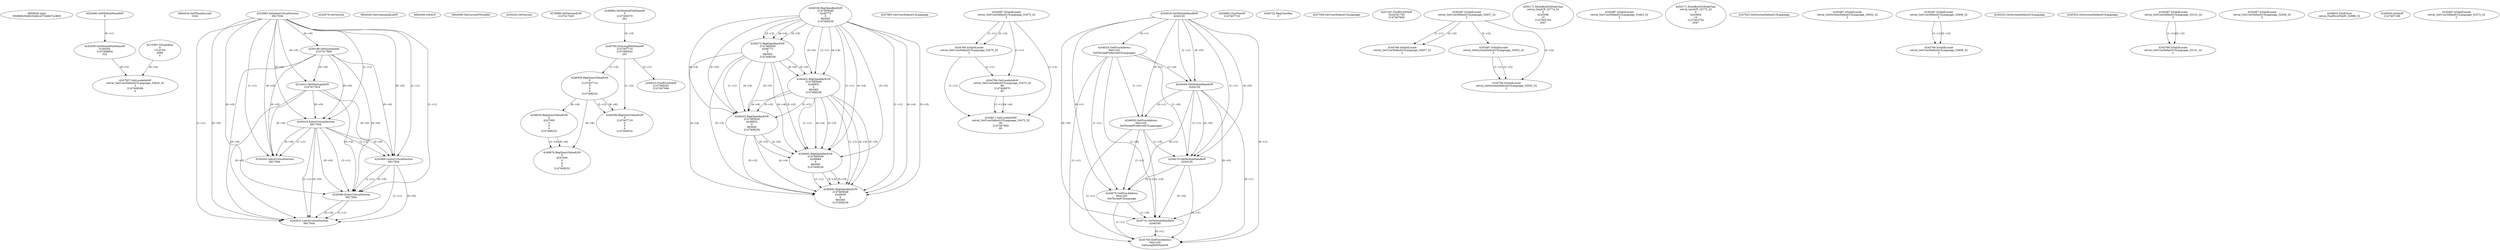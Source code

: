 // Global SCDG with merge call
digraph {
	0 [label="6850628.main
0008fdfc59d62544fccd754b827a3800"]
	1 [label="4254480.GetModuleHandleW
0"]
	2 [label="6844434.SetThreadLocale
1024"]
	3 [label="4243965.InitializeCriticalSection
6917004"]
	4 [label="4243979.GetVersion
"]
	5 [label="4250188.GetSystemInfo
2147417660"]
	3 -> 5 [label="(0-->0)"]
	6 [label="6844540.GetCommandLineW
"]
	7 [label="4214413.GetStartupInfoW
2147417624"]
	3 -> 7 [label="(0-->0)"]
	5 -> 7 [label="(0-->0)"]
	8 [label="6844560.GetACP
"]
	9 [label="6844580.GetCurrentThreadId
"]
	10 [label="4250204.GetVersion
"]
	11 [label="4276690.GetVersionExW
2147417420"]
	12 [label="4243306.GetModuleFileNameW
4194304
2147408904
522"]
	1 -> 12 [label="(0-->1)"]
	13 [label="4248064.GetModuleFileNameW
0
2147408370
261"]
	14 [label="4215383.VirtualAlloc
0
1310704
4096
4"]
	15 [label="4246338.RegOpenKeyExW
2147483649
4246772
0
983065
2147408236"]
	16 [label="4246372.RegOpenKeyExW
2147483650
4246772
0
983065
2147408236"]
	15 -> 16 [label="(2-->2)"]
	15 -> 16 [label="(4-->4)"]
	15 -> 16 [label="(5-->5)"]
	17 [label="4246402.RegOpenKeyExW
2147483649
4246832
0
983065
2147408236"]
	15 -> 17 [label="(1-->1)"]
	15 -> 17 [label="(4-->4)"]
	16 -> 17 [label="(4-->4)"]
	15 -> 17 [label="(5-->5)"]
	16 -> 17 [label="(5-->5)"]
	18 [label="4246432.RegOpenKeyExW
2147483650
4246832
0
983065
2147408236"]
	16 -> 18 [label="(1-->1)"]
	17 -> 18 [label="(2-->2)"]
	15 -> 18 [label="(4-->4)"]
	16 -> 18 [label="(4-->4)"]
	17 -> 18 [label="(4-->4)"]
	15 -> 18 [label="(5-->5)"]
	16 -> 18 [label="(5-->5)"]
	17 -> 18 [label="(5-->5)"]
	19 [label="4246462.RegOpenKeyExW
2147483649
4246884
0
983065
2147408236"]
	15 -> 19 [label="(1-->1)"]
	17 -> 19 [label="(1-->1)"]
	15 -> 19 [label="(4-->4)"]
	16 -> 19 [label="(4-->4)"]
	17 -> 19 [label="(4-->4)"]
	18 -> 19 [label="(4-->4)"]
	15 -> 19 [label="(5-->5)"]
	16 -> 19 [label="(5-->5)"]
	17 -> 19 [label="(5-->5)"]
	18 -> 19 [label="(5-->5)"]
	20 [label="4246492.RegOpenKeyExW
2147483649
4246936
0
983065
2147408236"]
	15 -> 20 [label="(1-->1)"]
	17 -> 20 [label="(1-->1)"]
	19 -> 20 [label="(1-->1)"]
	15 -> 20 [label="(4-->4)"]
	16 -> 20 [label="(4-->4)"]
	17 -> 20 [label="(4-->4)"]
	18 -> 20 [label="(4-->4)"]
	19 -> 20 [label="(4-->4)"]
	15 -> 20 [label="(5-->5)"]
	16 -> 20 [label="(5-->5)"]
	17 -> 20 [label="(5-->5)"]
	18 -> 20 [label="(5-->5)"]
	19 -> 20 [label="(5-->5)"]
	21 [label="4247883.GetUserDefaultUILanguage
"]
	22 [label="4245418.EnterCriticalSection
6917004"]
	3 -> 22 [label="(1-->1)"]
	3 -> 22 [label="(0-->0)"]
	5 -> 22 [label="(0-->0)"]
	7 -> 22 [label="(0-->0)"]
	23 [label="4245469.LeaveCriticalSection
6917004"]
	3 -> 23 [label="(1-->1)"]
	22 -> 23 [label="(1-->1)"]
	3 -> 23 [label="(0-->0)"]
	5 -> 23 [label="(0-->0)"]
	7 -> 23 [label="(0-->0)"]
	22 -> 23 [label="(0-->0)"]
	24 [label="4245487.IsValidLocale
retval_GetUserDefaultUILanguage_33475_32
2"]
	25 [label="4244766.IsValidLocale
retval_GetUserDefaultUILanguage_33475_32
2"]
	24 -> 25 [label="(1-->1)"]
	24 -> 25 [label="(2-->2)"]
	26 [label="4244794.GetLocaleInfoW
retval_GetUserDefaultUILanguage_33475_32
89
2147408070
85"]
	24 -> 26 [label="(1-->1)"]
	25 -> 26 [label="(1-->1)"]
	27 [label="4244811.GetLocaleInfoW
retval_GetUserDefaultUILanguage_33475_32
90
2147407900
85"]
	24 -> 27 [label="(1-->1)"]
	25 -> 27 [label="(1-->1)"]
	26 -> 27 [label="(1-->1)"]
	26 -> 27 [label="(4-->4)"]
	28 [label="4244018.GetModuleHandleW
4244120"]
	29 [label="4244024.GetProcAddress
9441320
GetThreadPreferredUILanguages"]
	28 -> 29 [label="(0-->1)"]
	30 [label="4244044.GetModuleHandleW
4244120"]
	28 -> 30 [label="(1-->1)"]
	28 -> 30 [label="(0-->0)"]
	29 -> 30 [label="(1-->0)"]
	31 [label="4244050.GetProcAddress
9441320
SetThreadPreferredUILanguages"]
	28 -> 31 [label="(0-->1)"]
	29 -> 31 [label="(1-->1)"]
	30 -> 31 [label="(0-->1)"]
	32 [label="4244070.GetModuleHandleW
4244120"]
	28 -> 32 [label="(1-->1)"]
	30 -> 32 [label="(1-->1)"]
	28 -> 32 [label="(0-->0)"]
	29 -> 32 [label="(1-->0)"]
	30 -> 32 [label="(0-->0)"]
	31 -> 32 [label="(1-->0)"]
	33 [label="4244076.GetProcAddress
9441320
GetThreadUILanguage"]
	28 -> 33 [label="(0-->1)"]
	29 -> 33 [label="(1-->1)"]
	30 -> 33 [label="(0-->1)"]
	31 -> 33 [label="(1-->1)"]
	32 -> 33 [label="(0-->1)"]
	34 [label="4245741.GetModuleHandleW
4246160"]
	28 -> 34 [label="(0-->0)"]
	29 -> 34 [label="(1-->0)"]
	30 -> 34 [label="(0-->0)"]
	31 -> 34 [label="(1-->0)"]
	32 -> 34 [label="(0-->0)"]
	33 -> 34 [label="(1-->0)"]
	35 [label="4245758.GetProcAddress
9441320
GetLongPathNameW"]
	28 -> 35 [label="(0-->1)"]
	29 -> 35 [label="(1-->1)"]
	30 -> 35 [label="(0-->1)"]
	31 -> 35 [label="(1-->1)"]
	32 -> 35 [label="(0-->1)"]
	33 -> 35 [label="(1-->1)"]
	34 -> 35 [label="(0-->1)"]
	36 [label="4245785.GetLongPathNameW
2147407710
2147406542
261"]
	13 -> 36 [label="(3-->3)"]
	37 [label="4245683.CharNextW
2147407716"]
	38 [label="4246556.RegQueryValueExW
0
2147407710
0
0
0
2147408232"]
	36 -> 38 [label="(1-->2)"]
	39 [label="4246635.RegQueryValueExW
0
4247000
0
0
0
2147408232"]
	38 -> 39 [label="(6-->6)"]
	40 [label="4246676.RegQueryValueExW
0
4247000
0
0
0
2147408232"]
	39 -> 40 [label="(2-->2)"]
	38 -> 40 [label="(6-->6)"]
	39 -> 40 [label="(6-->6)"]
	41 [label="4246722.RegCloseKey
0"]
	42 [label="4245454.LeaveCriticalSection
6917004"]
	3 -> 42 [label="(1-->1)"]
	22 -> 42 [label="(1-->1)"]
	3 -> 42 [label="(0-->0)"]
	5 -> 42 [label="(0-->0)"]
	7 -> 42 [label="(0-->0)"]
	22 -> 42 [label="(0-->0)"]
	43 [label="4247558.GetUserDefaultUILanguage
"]
	44 [label="4247567.GetLocaleInfoW
retval_GetUserDefaultUILanguage_33620_32
3
2147408268
4"]
	12 -> 44 [label="(0-->2)"]
	14 -> 44 [label="(4-->4)"]
	45 [label="4247247.FindFirstFileW
3224341740
2147407640"]
	46 [label="4245487.IsValidLocale
retval_GetUserDefaultUILanguage_32857_32
2"]
	47 [label="4250171.MultiByteToWideChar
retval_GetACP_32774_32
0
4243508
10
2147403704
2047"]
	48 [label="4245487.IsValidLocale
retval_GetUserDefaultUILanguage_33463_32
2"]
	49 [label="4250171.MultiByteToWideChar
retval_GetACP_32773_32
0
4243604
10
2147403704
2047"]
	50 [label="4247923.GetSystemDefaultUILanguage
"]
	51 [label="4245487.IsValidLocale
retval_GetSystemDefaultUILanguage_33652_32
2"]
	52 [label="4245487.IsValidLocale
retval_GetUserDefaultUILanguage_32908_32
2"]
	53 [label="4244766.IsValidLocale
retval_GetUserDefaultUILanguage_32857_32
2"]
	46 -> 53 [label="(1-->1)"]
	46 -> 53 [label="(2-->2)"]
	54 [label="4245525.GetSystemDefaultUILanguage
"]
	55 [label="4245552.GetSystemDefaultUILanguage
"]
	56 [label="4246599.RegQueryValueExW
0
2147407710
0
0
0
2147408232"]
	36 -> 56 [label="(1-->2)"]
	38 -> 56 [label="(2-->2)"]
	38 -> 56 [label="(6-->6)"]
	57 [label="4245487.IsValidLocale
retval_GetUserDefaultUILanguage_33131_32
2"]
	58 [label="4245580.EnterCriticalSection
6917004"]
	3 -> 58 [label="(1-->1)"]
	22 -> 58 [label="(1-->1)"]
	23 -> 58 [label="(1-->1)"]
	3 -> 58 [label="(0-->0)"]
	5 -> 58 [label="(0-->0)"]
	7 -> 58 [label="(0-->0)"]
	22 -> 58 [label="(0-->0)"]
	23 -> 58 [label="(0-->0)"]
	59 [label="4245621.LeaveCriticalSection
6917004"]
	3 -> 59 [label="(1-->1)"]
	22 -> 59 [label="(1-->1)"]
	23 -> 59 [label="(1-->1)"]
	58 -> 59 [label="(1-->1)"]
	3 -> 59 [label="(0-->0)"]
	5 -> 59 [label="(0-->0)"]
	7 -> 59 [label="(0-->0)"]
	22 -> 59 [label="(0-->0)"]
	23 -> 59 [label="(0-->0)"]
	58 -> 59 [label="(0-->0)"]
	60 [label="4245487.IsValidLocale
retval_GetSystemDefaultUILanguage_33052_32
2"]
	46 -> 60 [label="(2-->2)"]
	61 [label="4244766.IsValidLocale
retval_GetSystemDefaultUILanguage_33052_32
2"]
	60 -> 61 [label="(1-->1)"]
	46 -> 61 [label="(2-->2)"]
	60 -> 61 [label="(2-->2)"]
	62 [label="4245487.IsValidLocale
retval_GetUserDefaultUILanguage_32928_32
2"]
	63 [label="4244766.IsValidLocale
retval_GetUserDefaultUILanguage_33131_32
2"]
	57 -> 63 [label="(1-->1)"]
	57 -> 63 [label="(2-->2)"]
	64 [label="4244766.IsValidLocale
retval_GetUserDefaultUILanguage_32908_32
2"]
	52 -> 64 [label="(1-->1)"]
	52 -> 64 [label="(2-->2)"]
	65 [label="4246014.FindFirstFileW
2147406542
2147407064"]
	36 -> 65 [label="(2-->1)"]
	66 [label="4246032.FindClose
retval_FindFirstFileW_32898_32"]
	67 [label="4246044.lstrlenW
2147407108"]
	68 [label="4245487.IsValidLocale
retval_GetUserDefaultUILanguage_33372_32
2"]
}
